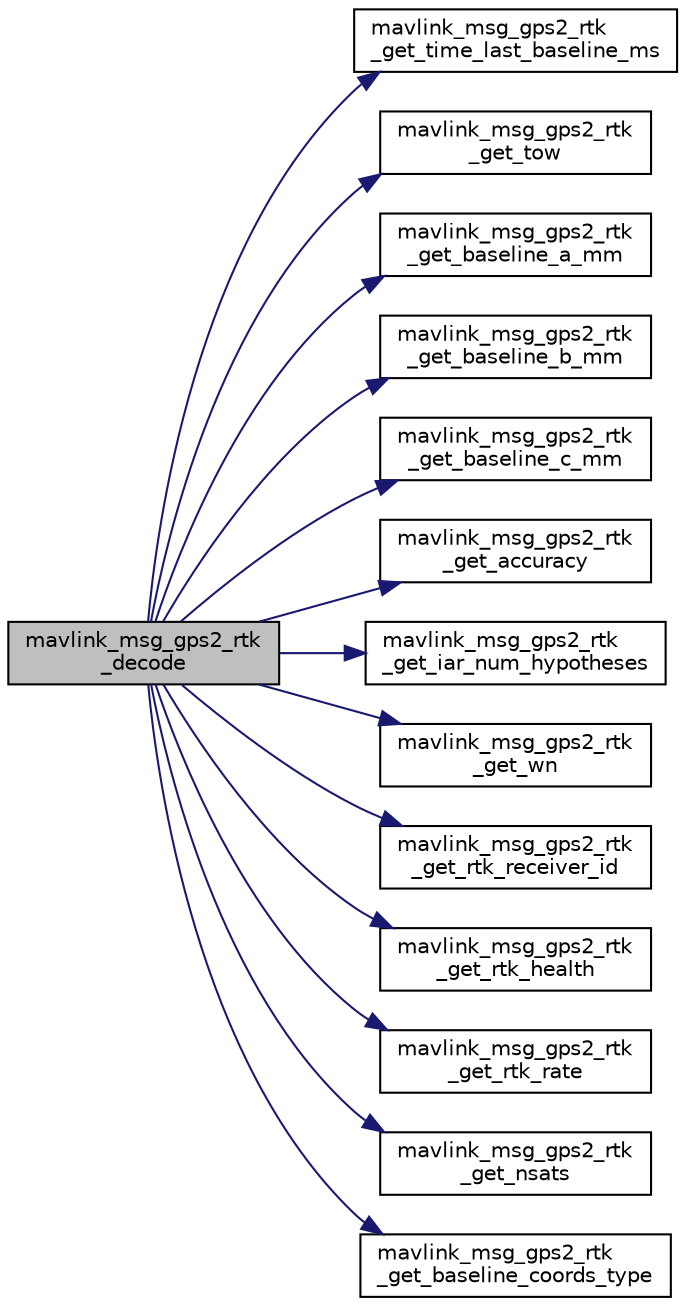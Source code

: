 digraph "mavlink_msg_gps2_rtk_decode"
{
 // INTERACTIVE_SVG=YES
  edge [fontname="Helvetica",fontsize="10",labelfontname="Helvetica",labelfontsize="10"];
  node [fontname="Helvetica",fontsize="10",shape=record];
  rankdir="LR";
  Node1 [label="mavlink_msg_gps2_rtk\l_decode",height=0.2,width=0.4,color="black", fillcolor="grey75", style="filled" fontcolor="black"];
  Node1 -> Node2 [color="midnightblue",fontsize="10",style="solid",fontname="Helvetica"];
  Node2 [label="mavlink_msg_gps2_rtk\l_get_time_last_baseline_ms",height=0.2,width=0.4,color="black", fillcolor="white", style="filled",URL="$mavlink__msg__gps2__rtk_8h.html#a6995ca9a62f0d9f7a2cfdacbbcf6091e",tooltip="Send a gps2_rtk message. "];
  Node1 -> Node3 [color="midnightblue",fontsize="10",style="solid",fontname="Helvetica"];
  Node3 [label="mavlink_msg_gps2_rtk\l_get_tow",height=0.2,width=0.4,color="black", fillcolor="white", style="filled",URL="$mavlink__msg__gps2__rtk_8h.html#a04e028b39fa9a2846f613344f3b2a44f",tooltip="Get field tow from gps2_rtk message. "];
  Node1 -> Node4 [color="midnightblue",fontsize="10",style="solid",fontname="Helvetica"];
  Node4 [label="mavlink_msg_gps2_rtk\l_get_baseline_a_mm",height=0.2,width=0.4,color="black", fillcolor="white", style="filled",URL="$mavlink__msg__gps2__rtk_8h.html#afcfb85aec345323a80199b888dc0d41c",tooltip="Get field baseline_a_mm from gps2_rtk message. "];
  Node1 -> Node5 [color="midnightblue",fontsize="10",style="solid",fontname="Helvetica"];
  Node5 [label="mavlink_msg_gps2_rtk\l_get_baseline_b_mm",height=0.2,width=0.4,color="black", fillcolor="white", style="filled",URL="$mavlink__msg__gps2__rtk_8h.html#a2be5444f35865afb3a679cf4fe4634b4",tooltip="Get field baseline_b_mm from gps2_rtk message. "];
  Node1 -> Node6 [color="midnightblue",fontsize="10",style="solid",fontname="Helvetica"];
  Node6 [label="mavlink_msg_gps2_rtk\l_get_baseline_c_mm",height=0.2,width=0.4,color="black", fillcolor="white", style="filled",URL="$mavlink__msg__gps2__rtk_8h.html#a0289d7cc661b5e3c4bd0311604f70907",tooltip="Get field baseline_c_mm from gps2_rtk message. "];
  Node1 -> Node7 [color="midnightblue",fontsize="10",style="solid",fontname="Helvetica"];
  Node7 [label="mavlink_msg_gps2_rtk\l_get_accuracy",height=0.2,width=0.4,color="black", fillcolor="white", style="filled",URL="$mavlink__msg__gps2__rtk_8h.html#a882e5ce54e933713355d7247be56fe38",tooltip="Get field accuracy from gps2_rtk message. "];
  Node1 -> Node8 [color="midnightblue",fontsize="10",style="solid",fontname="Helvetica"];
  Node8 [label="mavlink_msg_gps2_rtk\l_get_iar_num_hypotheses",height=0.2,width=0.4,color="black", fillcolor="white", style="filled",URL="$mavlink__msg__gps2__rtk_8h.html#acebc07dff00f5889d75fe304090936b7",tooltip="Get field iar_num_hypotheses from gps2_rtk message. "];
  Node1 -> Node9 [color="midnightblue",fontsize="10",style="solid",fontname="Helvetica"];
  Node9 [label="mavlink_msg_gps2_rtk\l_get_wn",height=0.2,width=0.4,color="black", fillcolor="white", style="filled",URL="$mavlink__msg__gps2__rtk_8h.html#aeec66c206edd6f638aaa5c3d69bfff9c",tooltip="Get field wn from gps2_rtk message. "];
  Node1 -> Node10 [color="midnightblue",fontsize="10",style="solid",fontname="Helvetica"];
  Node10 [label="mavlink_msg_gps2_rtk\l_get_rtk_receiver_id",height=0.2,width=0.4,color="black", fillcolor="white", style="filled",URL="$mavlink__msg__gps2__rtk_8h.html#a395104c2ddf4a8469e32e5747db8d7fa",tooltip="Get field rtk_receiver_id from gps2_rtk message. "];
  Node1 -> Node11 [color="midnightblue",fontsize="10",style="solid",fontname="Helvetica"];
  Node11 [label="mavlink_msg_gps2_rtk\l_get_rtk_health",height=0.2,width=0.4,color="black", fillcolor="white", style="filled",URL="$mavlink__msg__gps2__rtk_8h.html#abcf841df82f025fd95ecf60aa4527b2a",tooltip="Get field rtk_health from gps2_rtk message. "];
  Node1 -> Node12 [color="midnightblue",fontsize="10",style="solid",fontname="Helvetica"];
  Node12 [label="mavlink_msg_gps2_rtk\l_get_rtk_rate",height=0.2,width=0.4,color="black", fillcolor="white", style="filled",URL="$mavlink__msg__gps2__rtk_8h.html#abdc7e8141843da0d8a0ca2f340f24412",tooltip="Get field rtk_rate from gps2_rtk message. "];
  Node1 -> Node13 [color="midnightblue",fontsize="10",style="solid",fontname="Helvetica"];
  Node13 [label="mavlink_msg_gps2_rtk\l_get_nsats",height=0.2,width=0.4,color="black", fillcolor="white", style="filled",URL="$mavlink__msg__gps2__rtk_8h.html#a718760170c671cf52ff7c6a671db8081",tooltip="Get field nsats from gps2_rtk message. "];
  Node1 -> Node14 [color="midnightblue",fontsize="10",style="solid",fontname="Helvetica"];
  Node14 [label="mavlink_msg_gps2_rtk\l_get_baseline_coords_type",height=0.2,width=0.4,color="black", fillcolor="white", style="filled",URL="$mavlink__msg__gps2__rtk_8h.html#a26571e29b26f0a695282c3ea27fae41d",tooltip="Get field baseline_coords_type from gps2_rtk message. "];
}
